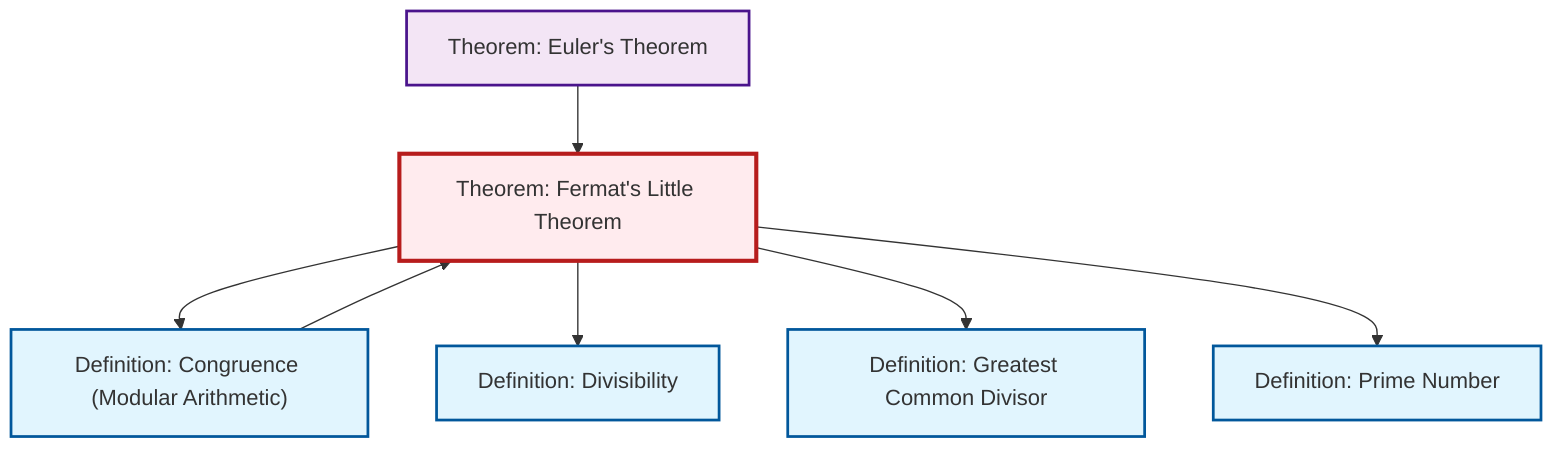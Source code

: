graph TD
    classDef definition fill:#e1f5fe,stroke:#01579b,stroke-width:2px
    classDef theorem fill:#f3e5f5,stroke:#4a148c,stroke-width:2px
    classDef axiom fill:#fff3e0,stroke:#e65100,stroke-width:2px
    classDef example fill:#e8f5e9,stroke:#1b5e20,stroke-width:2px
    classDef current fill:#ffebee,stroke:#b71c1c,stroke-width:3px
    thm-euler["Theorem: Euler's Theorem"]:::theorem
    def-gcd["Definition: Greatest Common Divisor"]:::definition
    def-congruence["Definition: Congruence (Modular Arithmetic)"]:::definition
    thm-fermat-little["Theorem: Fermat's Little Theorem"]:::theorem
    def-prime["Definition: Prime Number"]:::definition
    def-divisibility["Definition: Divisibility"]:::definition
    thm-fermat-little --> def-congruence
    thm-fermat-little --> def-divisibility
    def-congruence --> thm-fermat-little
    thm-euler --> thm-fermat-little
    thm-fermat-little --> def-gcd
    thm-fermat-little --> def-prime
    class thm-fermat-little current